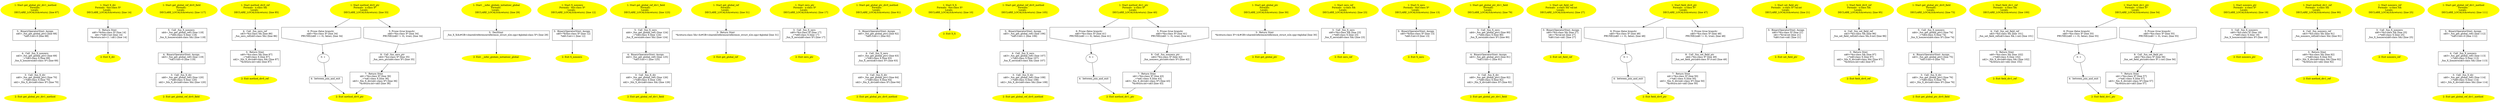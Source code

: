 /* @generated */
digraph iCFG {
"get_global_ptr_div1_method{d41d8cd98f00b204e9800998ecf8427e_Z26get_global_ptr_div1_methodv}.8f08d1740aed4c3c66022fd07e58b3ba_5" [label="5:  BinaryOperatorStmt: Assign \n   n$5=_fun_get_global_ptr() [line 68]\n  *n$5.f:int=0 [line 68]\n " shape="box"]
	

	 "get_global_ptr_div1_method{d41d8cd98f00b204e9800998ecf8427e_Z26get_global_ptr_div1_methodv}.8f08d1740aed4c3c66022fd07e58b3ba_5" -> "get_global_ptr_div1_method{d41d8cd98f00b204e9800998ecf8427e_Z26get_global_ptr_div1_methodv}.8f08d1740aed4c3c66022fd07e58b3ba_4" ;
"get_global_ptr_div1_method{d41d8cd98f00b204e9800998ecf8427e_Z26get_global_ptr_div1_methodv}.8f08d1740aed4c3c66022fd07e58b3ba_4" [label="4:  Call _fun_X_nonzero \n   n$3=_fun_get_global_ptr() [line 69]\n  _=*n$3:class X [line 69]\n  _fun_X_nonzero(n$3:class X*) [line 69]\n " shape="box"]
	

	 "get_global_ptr_div1_method{d41d8cd98f00b204e9800998ecf8427e_Z26get_global_ptr_div1_methodv}.8f08d1740aed4c3c66022fd07e58b3ba_4" -> "get_global_ptr_div1_method{d41d8cd98f00b204e9800998ecf8427e_Z26get_global_ptr_div1_methodv}.8f08d1740aed4c3c66022fd07e58b3ba_3" ;
"get_global_ptr_div1_method{d41d8cd98f00b204e9800998ecf8427e_Z26get_global_ptr_div1_methodv}.8f08d1740aed4c3c66022fd07e58b3ba_3" [label="3:  Call _fun_X_div \n   n$0=_fun_get_global_ptr() [line 70]\n  _=*n$0:class X [line 70]\n  n$2=_fun_X_div(n$0:class X*) [line 70]\n " shape="box"]
	

	 "get_global_ptr_div1_method{d41d8cd98f00b204e9800998ecf8427e_Z26get_global_ptr_div1_methodv}.8f08d1740aed4c3c66022fd07e58b3ba_3" -> "get_global_ptr_div1_method{d41d8cd98f00b204e9800998ecf8427e_Z26get_global_ptr_div1_methodv}.8f08d1740aed4c3c66022fd07e58b3ba_2" ;
"get_global_ptr_div1_method{d41d8cd98f00b204e9800998ecf8427e_Z26get_global_ptr_div1_methodv}.8f08d1740aed4c3c66022fd07e58b3ba_2" [label="2: Exit get_global_ptr_div1_method \n  " color=yellow style=filled]
	

"get_global_ptr_div1_method{d41d8cd98f00b204e9800998ecf8427e_Z26get_global_ptr_div1_methodv}.8f08d1740aed4c3c66022fd07e58b3ba_1" [label="1: Start get_global_ptr_div1_method\nFormals: \nLocals:  \n   DECLARE_LOCALS(&return); [line 67]\n " color=yellow style=filled]
	

	 "get_global_ptr_div1_method{d41d8cd98f00b204e9800998ecf8427e_Z26get_global_ptr_div1_methodv}.8f08d1740aed4c3c66022fd07e58b3ba_1" -> "get_global_ptr_div1_method{d41d8cd98f00b204e9800998ecf8427e_Z26get_global_ptr_div1_methodv}.8f08d1740aed4c3c66022fd07e58b3ba_5" ;
"X_div(_ZN1X3divEv).e2d15d5b7aaa55937ca9796dca90c373_3" [label="3:  Return Stmt \n   n$0=*&this:class X* [line 14]\n  n$1=*n$0.f:int [line 14]\n  *&return:int=(1 / n$1) [line 14]\n " shape="box"]
	

	 "X_div(_ZN1X3divEv).e2d15d5b7aaa55937ca9796dca90c373_3" -> "X_div(_ZN1X3divEv).e2d15d5b7aaa55937ca9796dca90c373_2" ;
"X_div(_ZN1X3divEv).e2d15d5b7aaa55937ca9796dca90c373_2" [label="2: Exit X_div \n  " color=yellow style=filled]
	

"X_div(_ZN1X3divEv).e2d15d5b7aaa55937ca9796dca90c373_1" [label="1: Start X_div\nFormals:  this:class X*\nLocals:  \n   DECLARE_LOCALS(&return); [line 14]\n " color=yellow style=filled]
	

	 "X_div(_ZN1X3divEv).e2d15d5b7aaa55937ca9796dca90c373_1" -> "X_div(_ZN1X3divEv).e2d15d5b7aaa55937ca9796dca90c373_3" ;
"get_global_ref_div0_field{d41d8cd98f00b204e9800998ecf8427e_Z25get_global_ref_div0_fieldv}.93d37fd47127478c93a4d7ae1c945094_5" [label="5:  Call _fun_X_nonzero \n   n$4=_fun_get_global_ref() [line 118]\n  _=*n$4:class X [line 118]\n  _fun_X_nonzero(n$4:class X&) [line 118]\n " shape="box"]
	

	 "get_global_ref_div0_field{d41d8cd98f00b204e9800998ecf8427e_Z25get_global_ref_div0_fieldv}.93d37fd47127478c93a4d7ae1c945094_5" -> "get_global_ref_div0_field{d41d8cd98f00b204e9800998ecf8427e_Z25get_global_ref_div0_fieldv}.93d37fd47127478c93a4d7ae1c945094_4" ;
"get_global_ref_div0_field{d41d8cd98f00b204e9800998ecf8427e_Z25get_global_ref_div0_fieldv}.93d37fd47127478c93a4d7ae1c945094_4" [label="4:  BinaryOperatorStmt: Assign \n   n$3=_fun_get_global_ref() [line 119]\n  *n$3.f:int=0 [line 119]\n " shape="box"]
	

	 "get_global_ref_div0_field{d41d8cd98f00b204e9800998ecf8427e_Z25get_global_ref_div0_fieldv}.93d37fd47127478c93a4d7ae1c945094_4" -> "get_global_ref_div0_field{d41d8cd98f00b204e9800998ecf8427e_Z25get_global_ref_div0_fieldv}.93d37fd47127478c93a4d7ae1c945094_3" ;
"get_global_ref_div0_field{d41d8cd98f00b204e9800998ecf8427e_Z25get_global_ref_div0_fieldv}.93d37fd47127478c93a4d7ae1c945094_3" [label="3:  Call _fun_X_div \n   n$0=_fun_get_global_ref() [line 120]\n  _=*n$0:class X [line 120]\n  n$2=_fun_X_div(n$0:class X&) [line 120]\n " shape="box"]
	

	 "get_global_ref_div0_field{d41d8cd98f00b204e9800998ecf8427e_Z25get_global_ref_div0_fieldv}.93d37fd47127478c93a4d7ae1c945094_3" -> "get_global_ref_div0_field{d41d8cd98f00b204e9800998ecf8427e_Z25get_global_ref_div0_fieldv}.93d37fd47127478c93a4d7ae1c945094_2" ;
"get_global_ref_div0_field{d41d8cd98f00b204e9800998ecf8427e_Z25get_global_ref_div0_fieldv}.93d37fd47127478c93a4d7ae1c945094_2" [label="2: Exit get_global_ref_div0_field \n  " color=yellow style=filled]
	

"get_global_ref_div0_field{d41d8cd98f00b204e9800998ecf8427e_Z25get_global_ref_div0_fieldv}.93d37fd47127478c93a4d7ae1c945094_1" [label="1: Start get_global_ref_div0_field\nFormals: \nLocals:  \n   DECLARE_LOCALS(&return); [line 117]\n " color=yellow style=filled]
	

	 "get_global_ref_div0_field{d41d8cd98f00b204e9800998ecf8427e_Z25get_global_ref_div0_fieldv}.93d37fd47127478c93a4d7ae1c945094_1" -> "get_global_ref_div0_field{d41d8cd98f00b204e9800998ecf8427e_Z25get_global_ref_div0_fieldv}.93d37fd47127478c93a4d7ae1c945094_5" ;
"method_div0_ref{d41d8cd98f00b204e9800998ecf8427e_Z15method_div0_refR1X}.fc326db16094c06bf4bfd00fae7d5d43_4" [label="4:  Call _fun_zero_ref \n   n$3=*&x:class X& [line 86]\n  _fun_zero_ref(n$3:class X&) [line 86]\n " shape="box"]
	

	 "method_div0_ref{d41d8cd98f00b204e9800998ecf8427e_Z15method_div0_refR1X}.fc326db16094c06bf4bfd00fae7d5d43_4" -> "method_div0_ref{d41d8cd98f00b204e9800998ecf8427e_Z15method_div0_refR1X}.fc326db16094c06bf4bfd00fae7d5d43_3" ;
"method_div0_ref{d41d8cd98f00b204e9800998ecf8427e_Z15method_div0_refR1X}.fc326db16094c06bf4bfd00fae7d5d43_3" [label="3:  Return Stmt \n   n$0=*&x:class X& [line 87]\n  _=*n$0:class X [line 87]\n  n$2=_fun_X_div(n$0:class X&) [line 87]\n  *&return:int=n$2 [line 87]\n " shape="box"]
	

	 "method_div0_ref{d41d8cd98f00b204e9800998ecf8427e_Z15method_div0_refR1X}.fc326db16094c06bf4bfd00fae7d5d43_3" -> "method_div0_ref{d41d8cd98f00b204e9800998ecf8427e_Z15method_div0_refR1X}.fc326db16094c06bf4bfd00fae7d5d43_2" ;
"method_div0_ref{d41d8cd98f00b204e9800998ecf8427e_Z15method_div0_refR1X}.fc326db16094c06bf4bfd00fae7d5d43_2" [label="2: Exit method_div0_ref \n  " color=yellow style=filled]
	

"method_div0_ref{d41d8cd98f00b204e9800998ecf8427e_Z15method_div0_refR1X}.fc326db16094c06bf4bfd00fae7d5d43_1" [label="1: Start method_div0_ref\nFormals:  x:class X&\nLocals:  \n   DECLARE_LOCALS(&return); [line 85]\n " color=yellow style=filled]
	

	 "method_div0_ref{d41d8cd98f00b204e9800998ecf8427e_Z15method_div0_refR1X}.fc326db16094c06bf4bfd00fae7d5d43_1" -> "method_div0_ref{d41d8cd98f00b204e9800998ecf8427e_Z15method_div0_refR1X}.fc326db16094c06bf4bfd00fae7d5d43_4" ;
"method_div0_ptr{d41d8cd98f00b204e9800998ecf8427e_Z15method_div0_ptrP1X}.f3e4b6dda73405cc6ef139c433f1be83_8" [label="8:  Call _fun_zero_ptr \n   n$4=*&x:class X* [line 35]\n  _fun_zero_ptr(n$4:class X*) [line 35]\n " shape="box"]
	

	 "method_div0_ptr{d41d8cd98f00b204e9800998ecf8427e_Z15method_div0_ptrP1X}.f3e4b6dda73405cc6ef139c433f1be83_8" -> "method_div0_ptr{d41d8cd98f00b204e9800998ecf8427e_Z15method_div0_ptrP1X}.f3e4b6dda73405cc6ef139c433f1be83_7" ;
"method_div0_ptr{d41d8cd98f00b204e9800998ecf8427e_Z15method_div0_ptrP1X}.f3e4b6dda73405cc6ef139c433f1be83_7" [label="7:  Return Stmt \n   n$1=*&x:class X* [line 36]\n  _=*n$1:class X [line 36]\n  n$3=_fun_X_div(n$1:class X*) [line 36]\n  *&return:int=n$3 [line 36]\n " shape="box"]
	

	 "method_div0_ptr{d41d8cd98f00b204e9800998ecf8427e_Z15method_div0_ptrP1X}.f3e4b6dda73405cc6ef139c433f1be83_7" -> "method_div0_ptr{d41d8cd98f00b204e9800998ecf8427e_Z15method_div0_ptrP1X}.f3e4b6dda73405cc6ef139c433f1be83_2" ;
"method_div0_ptr{d41d8cd98f00b204e9800998ecf8427e_Z15method_div0_ptrP1X}.f3e4b6dda73405cc6ef139c433f1be83_6" [label="6: Prune (false branch) \n   n$0=*&x:class X* [line 34]\n  PRUNE((n$0 == 0), false); [line 34]\n " shape="invhouse"]
	

	 "method_div0_ptr{d41d8cd98f00b204e9800998ecf8427e_Z15method_div0_ptrP1X}.f3e4b6dda73405cc6ef139c433f1be83_6" -> "method_div0_ptr{d41d8cd98f00b204e9800998ecf8427e_Z15method_div0_ptrP1X}.f3e4b6dda73405cc6ef139c433f1be83_3" ;
"method_div0_ptr{d41d8cd98f00b204e9800998ecf8427e_Z15method_div0_ptrP1X}.f3e4b6dda73405cc6ef139c433f1be83_5" [label="5: Prune (true branch) \n   n$0=*&x:class X* [line 34]\n  PRUNE((n$0 != 0), true); [line 34]\n " shape="invhouse"]
	

	 "method_div0_ptr{d41d8cd98f00b204e9800998ecf8427e_Z15method_div0_ptrP1X}.f3e4b6dda73405cc6ef139c433f1be83_5" -> "method_div0_ptr{d41d8cd98f00b204e9800998ecf8427e_Z15method_div0_ptrP1X}.f3e4b6dda73405cc6ef139c433f1be83_8" ;
"method_div0_ptr{d41d8cd98f00b204e9800998ecf8427e_Z15method_div0_ptrP1X}.f3e4b6dda73405cc6ef139c433f1be83_4" [label="4:  between_join_and_exit \n  " shape="box"]
	

	 "method_div0_ptr{d41d8cd98f00b204e9800998ecf8427e_Z15method_div0_ptrP1X}.f3e4b6dda73405cc6ef139c433f1be83_4" -> "method_div0_ptr{d41d8cd98f00b204e9800998ecf8427e_Z15method_div0_ptrP1X}.f3e4b6dda73405cc6ef139c433f1be83_2" ;
"method_div0_ptr{d41d8cd98f00b204e9800998ecf8427e_Z15method_div0_ptrP1X}.f3e4b6dda73405cc6ef139c433f1be83_3" [label="3: + \n  " ]
	

	 "method_div0_ptr{d41d8cd98f00b204e9800998ecf8427e_Z15method_div0_ptrP1X}.f3e4b6dda73405cc6ef139c433f1be83_3" -> "method_div0_ptr{d41d8cd98f00b204e9800998ecf8427e_Z15method_div0_ptrP1X}.f3e4b6dda73405cc6ef139c433f1be83_4" ;
"method_div0_ptr{d41d8cd98f00b204e9800998ecf8427e_Z15method_div0_ptrP1X}.f3e4b6dda73405cc6ef139c433f1be83_2" [label="2: Exit method_div0_ptr \n  " color=yellow style=filled]
	

"method_div0_ptr{d41d8cd98f00b204e9800998ecf8427e_Z15method_div0_ptrP1X}.f3e4b6dda73405cc6ef139c433f1be83_1" [label="1: Start method_div0_ptr\nFormals:  x:class X*\nLocals:  \n   DECLARE_LOCALS(&return); [line 33]\n " color=yellow style=filled]
	

	 "method_div0_ptr{d41d8cd98f00b204e9800998ecf8427e_Z15method_div0_ptrP1X}.f3e4b6dda73405cc6ef139c433f1be83_1" -> "method_div0_ptr{d41d8cd98f00b204e9800998ecf8427e_Z15method_div0_ptrP1X}.f3e4b6dda73405cc6ef139c433f1be83_5" ;
	 "method_div0_ptr{d41d8cd98f00b204e9800998ecf8427e_Z15method_div0_ptrP1X}.f3e4b6dda73405cc6ef139c433f1be83_1" -> "method_div0_ptr{d41d8cd98f00b204e9800998ecf8427e_Z15method_div0_ptrP1X}.f3e4b6dda73405cc6ef139c433f1be83_6" ;
"__infer_globals_initializer_global.bdc08c089842ce08b974b22a75daf78e_3" [label="3:  DeclStmt \n   _fun_X_X(&#GB<shared/reference/reference_struct_e2e.cpp>$global:class X*) [line 29]\n " shape="box"]
	

	 "__infer_globals_initializer_global.bdc08c089842ce08b974b22a75daf78e_3" -> "__infer_globals_initializer_global.bdc08c089842ce08b974b22a75daf78e_2" ;
"__infer_globals_initializer_global.bdc08c089842ce08b974b22a75daf78e_2" [label="2: Exit __infer_globals_initializer_global \n  " color=yellow style=filled]
	

"__infer_globals_initializer_global.bdc08c089842ce08b974b22a75daf78e_1" [label="1: Start __infer_globals_initializer_global\nFormals: \nLocals:  \n   DECLARE_LOCALS(&return); [line 29]\n " color=yellow style=filled]
	

	 "__infer_globals_initializer_global.bdc08c089842ce08b974b22a75daf78e_1" -> "__infer_globals_initializer_global.bdc08c089842ce08b974b22a75daf78e_3" ;
"X_nonzero(_ZN1X7nonzeroEv).100667c5bd8785c3c108a1aa21150c5d_3" [label="3:  BinaryOperatorStmt: Assign \n   n$0=*&this:class X* [line 12]\n  *n$0.f:int=1 [line 12]\n " shape="box"]
	

	 "X_nonzero(_ZN1X7nonzeroEv).100667c5bd8785c3c108a1aa21150c5d_3" -> "X_nonzero(_ZN1X7nonzeroEv).100667c5bd8785c3c108a1aa21150c5d_2" ;
"X_nonzero(_ZN1X7nonzeroEv).100667c5bd8785c3c108a1aa21150c5d_2" [label="2: Exit X_nonzero \n  " color=yellow style=filled]
	

"X_nonzero(_ZN1X7nonzeroEv).100667c5bd8785c3c108a1aa21150c5d_1" [label="1: Start X_nonzero\nFormals:  this:class X*\nLocals:  \n   DECLARE_LOCALS(&return); [line 12]\n " color=yellow style=filled]
	

	 "X_nonzero(_ZN1X7nonzeroEv).100667c5bd8785c3c108a1aa21150c5d_1" -> "X_nonzero(_ZN1X7nonzeroEv).100667c5bd8785c3c108a1aa21150c5d_3" ;
"get_global_ref_div1_field{d41d8cd98f00b204e9800998ecf8427e_Z25get_global_ref_div1_fieldv}.8607dfe596d93bdff8ef4771a2860768_5" [label="5:  Call _fun_X_zero \n   n$4=_fun_get_global_ref() [line 124]\n  _=*n$4:class X [line 124]\n  _fun_X_zero(n$4:class X&) [line 124]\n " shape="box"]
	

	 "get_global_ref_div1_field{d41d8cd98f00b204e9800998ecf8427e_Z25get_global_ref_div1_fieldv}.8607dfe596d93bdff8ef4771a2860768_5" -> "get_global_ref_div1_field{d41d8cd98f00b204e9800998ecf8427e_Z25get_global_ref_div1_fieldv}.8607dfe596d93bdff8ef4771a2860768_4" ;
"get_global_ref_div1_field{d41d8cd98f00b204e9800998ecf8427e_Z25get_global_ref_div1_fieldv}.8607dfe596d93bdff8ef4771a2860768_4" [label="4:  BinaryOperatorStmt: Assign \n   n$3=_fun_get_global_ref() [line 125]\n  *n$3.f:int=1 [line 125]\n " shape="box"]
	

	 "get_global_ref_div1_field{d41d8cd98f00b204e9800998ecf8427e_Z25get_global_ref_div1_fieldv}.8607dfe596d93bdff8ef4771a2860768_4" -> "get_global_ref_div1_field{d41d8cd98f00b204e9800998ecf8427e_Z25get_global_ref_div1_fieldv}.8607dfe596d93bdff8ef4771a2860768_3" ;
"get_global_ref_div1_field{d41d8cd98f00b204e9800998ecf8427e_Z25get_global_ref_div1_fieldv}.8607dfe596d93bdff8ef4771a2860768_3" [label="3:  Call _fun_X_div \n   n$0=_fun_get_global_ref() [line 126]\n  _=*n$0:class X [line 126]\n  n$2=_fun_X_div(n$0:class X&) [line 126]\n " shape="box"]
	

	 "get_global_ref_div1_field{d41d8cd98f00b204e9800998ecf8427e_Z25get_global_ref_div1_fieldv}.8607dfe596d93bdff8ef4771a2860768_3" -> "get_global_ref_div1_field{d41d8cd98f00b204e9800998ecf8427e_Z25get_global_ref_div1_fieldv}.8607dfe596d93bdff8ef4771a2860768_2" ;
"get_global_ref_div1_field{d41d8cd98f00b204e9800998ecf8427e_Z25get_global_ref_div1_fieldv}.8607dfe596d93bdff8ef4771a2860768_2" [label="2: Exit get_global_ref_div1_field \n  " color=yellow style=filled]
	

"get_global_ref_div1_field{d41d8cd98f00b204e9800998ecf8427e_Z25get_global_ref_div1_fieldv}.8607dfe596d93bdff8ef4771a2860768_1" [label="1: Start get_global_ref_div1_field\nFormals: \nLocals:  \n   DECLARE_LOCALS(&return); [line 123]\n " color=yellow style=filled]
	

	 "get_global_ref_div1_field{d41d8cd98f00b204e9800998ecf8427e_Z25get_global_ref_div1_fieldv}.8607dfe596d93bdff8ef4771a2860768_1" -> "get_global_ref_div1_field{d41d8cd98f00b204e9800998ecf8427e_Z25get_global_ref_div1_fieldv}.8607dfe596d93bdff8ef4771a2860768_5" ;
"get_global_ref{d41d8cd98f00b204e9800998ecf8427e_Z14get_global_refv}.f4b7019d054deab282b87afe2627508e_3" [label="3:  Return Stmt \n   *&return:class X&=&#GB<shared/reference/reference_struct_e2e.cpp>$global [line 31]\n " shape="box"]
	

	 "get_global_ref{d41d8cd98f00b204e9800998ecf8427e_Z14get_global_refv}.f4b7019d054deab282b87afe2627508e_3" -> "get_global_ref{d41d8cd98f00b204e9800998ecf8427e_Z14get_global_refv}.f4b7019d054deab282b87afe2627508e_2" ;
"get_global_ref{d41d8cd98f00b204e9800998ecf8427e_Z14get_global_refv}.f4b7019d054deab282b87afe2627508e_2" [label="2: Exit get_global_ref \n  " color=yellow style=filled]
	

"get_global_ref{d41d8cd98f00b204e9800998ecf8427e_Z14get_global_refv}.f4b7019d054deab282b87afe2627508e_1" [label="1: Start get_global_ref\nFormals: \nLocals:  \n   DECLARE_LOCALS(&return); [line 31]\n " color=yellow style=filled]
	

	 "get_global_ref{d41d8cd98f00b204e9800998ecf8427e_Z14get_global_refv}.f4b7019d054deab282b87afe2627508e_1" -> "get_global_ref{d41d8cd98f00b204e9800998ecf8427e_Z14get_global_refv}.f4b7019d054deab282b87afe2627508e_3" ;
"zero_ptr{d41d8cd98f00b204e9800998ecf8427e_Z8zero_ptrP1X}.7a5512c63004c04072696c7632b497ee_3" [label="3:  Call _fun_X_zero \n   n$0=*&x:class X* [line 17]\n  _=*n$0:class X [line 17]\n  _fun_X_zero(n$0:class X*) [line 17]\n " shape="box"]
	

	 "zero_ptr{d41d8cd98f00b204e9800998ecf8427e_Z8zero_ptrP1X}.7a5512c63004c04072696c7632b497ee_3" -> "zero_ptr{d41d8cd98f00b204e9800998ecf8427e_Z8zero_ptrP1X}.7a5512c63004c04072696c7632b497ee_2" ;
"zero_ptr{d41d8cd98f00b204e9800998ecf8427e_Z8zero_ptrP1X}.7a5512c63004c04072696c7632b497ee_2" [label="2: Exit zero_ptr \n  " color=yellow style=filled]
	

"zero_ptr{d41d8cd98f00b204e9800998ecf8427e_Z8zero_ptrP1X}.7a5512c63004c04072696c7632b497ee_1" [label="1: Start zero_ptr\nFormals:  x:class X*\nLocals:  \n   DECLARE_LOCALS(&return); [line 17]\n " color=yellow style=filled]
	

	 "zero_ptr{d41d8cd98f00b204e9800998ecf8427e_Z8zero_ptrP1X}.7a5512c63004c04072696c7632b497ee_1" -> "zero_ptr{d41d8cd98f00b204e9800998ecf8427e_Z8zero_ptrP1X}.7a5512c63004c04072696c7632b497ee_3" ;
"get_global_ptr_div0_method{d41d8cd98f00b204e9800998ecf8427e_Z26get_global_ptr_div0_methodv}.1df2cd524da5dea77e0c9def73d64ff3_5" [label="5:  BinaryOperatorStmt: Assign \n   n$5=_fun_get_global_ptr() [line 62]\n  *n$5.f:int=1 [line 62]\n " shape="box"]
	

	 "get_global_ptr_div0_method{d41d8cd98f00b204e9800998ecf8427e_Z26get_global_ptr_div0_methodv}.1df2cd524da5dea77e0c9def73d64ff3_5" -> "get_global_ptr_div0_method{d41d8cd98f00b204e9800998ecf8427e_Z26get_global_ptr_div0_methodv}.1df2cd524da5dea77e0c9def73d64ff3_4" ;
"get_global_ptr_div0_method{d41d8cd98f00b204e9800998ecf8427e_Z26get_global_ptr_div0_methodv}.1df2cd524da5dea77e0c9def73d64ff3_4" [label="4:  Call _fun_X_zero \n   n$3=_fun_get_global_ptr() [line 63]\n  _=*n$3:class X [line 63]\n  _fun_X_zero(n$3:class X*) [line 63]\n " shape="box"]
	

	 "get_global_ptr_div0_method{d41d8cd98f00b204e9800998ecf8427e_Z26get_global_ptr_div0_methodv}.1df2cd524da5dea77e0c9def73d64ff3_4" -> "get_global_ptr_div0_method{d41d8cd98f00b204e9800998ecf8427e_Z26get_global_ptr_div0_methodv}.1df2cd524da5dea77e0c9def73d64ff3_3" ;
"get_global_ptr_div0_method{d41d8cd98f00b204e9800998ecf8427e_Z26get_global_ptr_div0_methodv}.1df2cd524da5dea77e0c9def73d64ff3_3" [label="3:  Call _fun_X_div \n   n$0=_fun_get_global_ptr() [line 64]\n  _=*n$0:class X [line 64]\n  n$2=_fun_X_div(n$0:class X*) [line 64]\n " shape="box"]
	

	 "get_global_ptr_div0_method{d41d8cd98f00b204e9800998ecf8427e_Z26get_global_ptr_div0_methodv}.1df2cd524da5dea77e0c9def73d64ff3_3" -> "get_global_ptr_div0_method{d41d8cd98f00b204e9800998ecf8427e_Z26get_global_ptr_div0_methodv}.1df2cd524da5dea77e0c9def73d64ff3_2" ;
"get_global_ptr_div0_method{d41d8cd98f00b204e9800998ecf8427e_Z26get_global_ptr_div0_methodv}.1df2cd524da5dea77e0c9def73d64ff3_2" [label="2: Exit get_global_ptr_div0_method \n  " color=yellow style=filled]
	

"get_global_ptr_div0_method{d41d8cd98f00b204e9800998ecf8427e_Z26get_global_ptr_div0_methodv}.1df2cd524da5dea77e0c9def73d64ff3_1" [label="1: Start get_global_ptr_div0_method\nFormals: \nLocals:  \n   DECLARE_LOCALS(&return); [line 61]\n " color=yellow style=filled]
	

	 "get_global_ptr_div0_method{d41d8cd98f00b204e9800998ecf8427e_Z26get_global_ptr_div0_methodv}.1df2cd524da5dea77e0c9def73d64ff3_1" -> "get_global_ptr_div0_method{d41d8cd98f00b204e9800998ecf8427e_Z26get_global_ptr_div0_methodv}.1df2cd524da5dea77e0c9def73d64ff3_5" ;
"X_X{_ZN1XC1Ev}.dbc1390b15606562094682699e12caba_2" [label="2: Exit X_X \n  " color=yellow style=filled]
	

"X_X{_ZN1XC1Ev}.dbc1390b15606562094682699e12caba_1" [label="1: Start X_X\nFormals:  this:class X*\nLocals:  \n   DECLARE_LOCALS(&return); [line 10]\n " color=yellow style=filled]
	

	 "X_X{_ZN1XC1Ev}.dbc1390b15606562094682699e12caba_1" -> "X_X{_ZN1XC1Ev}.dbc1390b15606562094682699e12caba_2" ;
"get_global_ref_div0_method{d41d8cd98f00b204e9800998ecf8427e_Z26get_global_ref_div0_methodv}.fda9aa174c7e6d653ee49be315301297_5" [label="5:  BinaryOperatorStmt: Assign \n   n$5=_fun_get_global_ref() [line 106]\n  *n$5.f:int=1 [line 106]\n " shape="box"]
	

	 "get_global_ref_div0_method{d41d8cd98f00b204e9800998ecf8427e_Z26get_global_ref_div0_methodv}.fda9aa174c7e6d653ee49be315301297_5" -> "get_global_ref_div0_method{d41d8cd98f00b204e9800998ecf8427e_Z26get_global_ref_div0_methodv}.fda9aa174c7e6d653ee49be315301297_4" ;
"get_global_ref_div0_method{d41d8cd98f00b204e9800998ecf8427e_Z26get_global_ref_div0_methodv}.fda9aa174c7e6d653ee49be315301297_4" [label="4:  Call _fun_X_zero \n   n$3=_fun_get_global_ref() [line 107]\n  _=*n$3:class X [line 107]\n  _fun_X_zero(n$3:class X&) [line 107]\n " shape="box"]
	

	 "get_global_ref_div0_method{d41d8cd98f00b204e9800998ecf8427e_Z26get_global_ref_div0_methodv}.fda9aa174c7e6d653ee49be315301297_4" -> "get_global_ref_div0_method{d41d8cd98f00b204e9800998ecf8427e_Z26get_global_ref_div0_methodv}.fda9aa174c7e6d653ee49be315301297_3" ;
"get_global_ref_div0_method{d41d8cd98f00b204e9800998ecf8427e_Z26get_global_ref_div0_methodv}.fda9aa174c7e6d653ee49be315301297_3" [label="3:  Call _fun_X_div \n   n$0=_fun_get_global_ref() [line 108]\n  _=*n$0:class X [line 108]\n  n$2=_fun_X_div(n$0:class X&) [line 108]\n " shape="box"]
	

	 "get_global_ref_div0_method{d41d8cd98f00b204e9800998ecf8427e_Z26get_global_ref_div0_methodv}.fda9aa174c7e6d653ee49be315301297_3" -> "get_global_ref_div0_method{d41d8cd98f00b204e9800998ecf8427e_Z26get_global_ref_div0_methodv}.fda9aa174c7e6d653ee49be315301297_2" ;
"get_global_ref_div0_method{d41d8cd98f00b204e9800998ecf8427e_Z26get_global_ref_div0_methodv}.fda9aa174c7e6d653ee49be315301297_2" [label="2: Exit get_global_ref_div0_method \n  " color=yellow style=filled]
	

"get_global_ref_div0_method{d41d8cd98f00b204e9800998ecf8427e_Z26get_global_ref_div0_methodv}.fda9aa174c7e6d653ee49be315301297_1" [label="1: Start get_global_ref_div0_method\nFormals: \nLocals:  \n   DECLARE_LOCALS(&return); [line 105]\n " color=yellow style=filled]
	

	 "get_global_ref_div0_method{d41d8cd98f00b204e9800998ecf8427e_Z26get_global_ref_div0_methodv}.fda9aa174c7e6d653ee49be315301297_1" -> "get_global_ref_div0_method{d41d8cd98f00b204e9800998ecf8427e_Z26get_global_ref_div0_methodv}.fda9aa174c7e6d653ee49be315301297_5" ;
"method_div1_ptr{d41d8cd98f00b204e9800998ecf8427e_Z15method_div1_ptrP1X}.1c0e973f73df66029a031ece1247cb9b_8" [label="8:  Call _fun_nonzero_ptr \n   n$4=*&x:class X* [line 42]\n  _fun_nonzero_ptr(n$4:class X*) [line 42]\n " shape="box"]
	

	 "method_div1_ptr{d41d8cd98f00b204e9800998ecf8427e_Z15method_div1_ptrP1X}.1c0e973f73df66029a031ece1247cb9b_8" -> "method_div1_ptr{d41d8cd98f00b204e9800998ecf8427e_Z15method_div1_ptrP1X}.1c0e973f73df66029a031ece1247cb9b_7" ;
"method_div1_ptr{d41d8cd98f00b204e9800998ecf8427e_Z15method_div1_ptrP1X}.1c0e973f73df66029a031ece1247cb9b_7" [label="7:  Return Stmt \n   n$1=*&x:class X* [line 43]\n  _=*n$1:class X [line 43]\n  n$3=_fun_X_div(n$1:class X*) [line 43]\n  *&return:int=n$3 [line 43]\n " shape="box"]
	

	 "method_div1_ptr{d41d8cd98f00b204e9800998ecf8427e_Z15method_div1_ptrP1X}.1c0e973f73df66029a031ece1247cb9b_7" -> "method_div1_ptr{d41d8cd98f00b204e9800998ecf8427e_Z15method_div1_ptrP1X}.1c0e973f73df66029a031ece1247cb9b_2" ;
"method_div1_ptr{d41d8cd98f00b204e9800998ecf8427e_Z15method_div1_ptrP1X}.1c0e973f73df66029a031ece1247cb9b_6" [label="6: Prune (false branch) \n   n$0=*&x:class X* [line 41]\n  PRUNE((n$0 == 0), false); [line 41]\n " shape="invhouse"]
	

	 "method_div1_ptr{d41d8cd98f00b204e9800998ecf8427e_Z15method_div1_ptrP1X}.1c0e973f73df66029a031ece1247cb9b_6" -> "method_div1_ptr{d41d8cd98f00b204e9800998ecf8427e_Z15method_div1_ptrP1X}.1c0e973f73df66029a031ece1247cb9b_3" ;
"method_div1_ptr{d41d8cd98f00b204e9800998ecf8427e_Z15method_div1_ptrP1X}.1c0e973f73df66029a031ece1247cb9b_5" [label="5: Prune (true branch) \n   n$0=*&x:class X* [line 41]\n  PRUNE((n$0 != 0), true); [line 41]\n " shape="invhouse"]
	

	 "method_div1_ptr{d41d8cd98f00b204e9800998ecf8427e_Z15method_div1_ptrP1X}.1c0e973f73df66029a031ece1247cb9b_5" -> "method_div1_ptr{d41d8cd98f00b204e9800998ecf8427e_Z15method_div1_ptrP1X}.1c0e973f73df66029a031ece1247cb9b_8" ;
"method_div1_ptr{d41d8cd98f00b204e9800998ecf8427e_Z15method_div1_ptrP1X}.1c0e973f73df66029a031ece1247cb9b_4" [label="4:  between_join_and_exit \n  " shape="box"]
	

	 "method_div1_ptr{d41d8cd98f00b204e9800998ecf8427e_Z15method_div1_ptrP1X}.1c0e973f73df66029a031ece1247cb9b_4" -> "method_div1_ptr{d41d8cd98f00b204e9800998ecf8427e_Z15method_div1_ptrP1X}.1c0e973f73df66029a031ece1247cb9b_2" ;
"method_div1_ptr{d41d8cd98f00b204e9800998ecf8427e_Z15method_div1_ptrP1X}.1c0e973f73df66029a031ece1247cb9b_3" [label="3: + \n  " ]
	

	 "method_div1_ptr{d41d8cd98f00b204e9800998ecf8427e_Z15method_div1_ptrP1X}.1c0e973f73df66029a031ece1247cb9b_3" -> "method_div1_ptr{d41d8cd98f00b204e9800998ecf8427e_Z15method_div1_ptrP1X}.1c0e973f73df66029a031ece1247cb9b_4" ;
"method_div1_ptr{d41d8cd98f00b204e9800998ecf8427e_Z15method_div1_ptrP1X}.1c0e973f73df66029a031ece1247cb9b_2" [label="2: Exit method_div1_ptr \n  " color=yellow style=filled]
	

"method_div1_ptr{d41d8cd98f00b204e9800998ecf8427e_Z15method_div1_ptrP1X}.1c0e973f73df66029a031ece1247cb9b_1" [label="1: Start method_div1_ptr\nFormals:  x:class X*\nLocals:  \n   DECLARE_LOCALS(&return); [line 40]\n " color=yellow style=filled]
	

	 "method_div1_ptr{d41d8cd98f00b204e9800998ecf8427e_Z15method_div1_ptrP1X}.1c0e973f73df66029a031ece1247cb9b_1" -> "method_div1_ptr{d41d8cd98f00b204e9800998ecf8427e_Z15method_div1_ptrP1X}.1c0e973f73df66029a031ece1247cb9b_5" ;
	 "method_div1_ptr{d41d8cd98f00b204e9800998ecf8427e_Z15method_div1_ptrP1X}.1c0e973f73df66029a031ece1247cb9b_1" -> "method_div1_ptr{d41d8cd98f00b204e9800998ecf8427e_Z15method_div1_ptrP1X}.1c0e973f73df66029a031ece1247cb9b_6" ;
"get_global_ptr{d41d8cd98f00b204e9800998ecf8427e_Z14get_global_ptrv}.2c09171c0890ad0c015390a6138a2db9_3" [label="3:  Return Stmt \n   *&return:class X*=&#GB<shared/reference/reference_struct_e2e.cpp>$global [line 30]\n " shape="box"]
	

	 "get_global_ptr{d41d8cd98f00b204e9800998ecf8427e_Z14get_global_ptrv}.2c09171c0890ad0c015390a6138a2db9_3" -> "get_global_ptr{d41d8cd98f00b204e9800998ecf8427e_Z14get_global_ptrv}.2c09171c0890ad0c015390a6138a2db9_2" ;
"get_global_ptr{d41d8cd98f00b204e9800998ecf8427e_Z14get_global_ptrv}.2c09171c0890ad0c015390a6138a2db9_2" [label="2: Exit get_global_ptr \n  " color=yellow style=filled]
	

"get_global_ptr{d41d8cd98f00b204e9800998ecf8427e_Z14get_global_ptrv}.2c09171c0890ad0c015390a6138a2db9_1" [label="1: Start get_global_ptr\nFormals: \nLocals:  \n   DECLARE_LOCALS(&return); [line 30]\n " color=yellow style=filled]
	

	 "get_global_ptr{d41d8cd98f00b204e9800998ecf8427e_Z14get_global_ptrv}.2c09171c0890ad0c015390a6138a2db9_1" -> "get_global_ptr{d41d8cd98f00b204e9800998ecf8427e_Z14get_global_ptrv}.2c09171c0890ad0c015390a6138a2db9_3" ;
"zero_ref{d41d8cd98f00b204e9800998ecf8427e_Z8zero_refR1X}.96ec576e114827ab39b0c52d4236ece6_3" [label="3:  Call _fun_X_zero \n   n$0=*&x:class X& [line 23]\n  _=*n$0:class X [line 23]\n  _fun_X_zero(n$0:class X&) [line 23]\n " shape="box"]
	

	 "zero_ref{d41d8cd98f00b204e9800998ecf8427e_Z8zero_refR1X}.96ec576e114827ab39b0c52d4236ece6_3" -> "zero_ref{d41d8cd98f00b204e9800998ecf8427e_Z8zero_refR1X}.96ec576e114827ab39b0c52d4236ece6_2" ;
"zero_ref{d41d8cd98f00b204e9800998ecf8427e_Z8zero_refR1X}.96ec576e114827ab39b0c52d4236ece6_2" [label="2: Exit zero_ref \n  " color=yellow style=filled]
	

"zero_ref{d41d8cd98f00b204e9800998ecf8427e_Z8zero_refR1X}.96ec576e114827ab39b0c52d4236ece6_1" [label="1: Start zero_ref\nFormals:  x:class X&\nLocals:  \n   DECLARE_LOCALS(&return); [line 23]\n " color=yellow style=filled]
	

	 "zero_ref{d41d8cd98f00b204e9800998ecf8427e_Z8zero_refR1X}.96ec576e114827ab39b0c52d4236ece6_1" -> "zero_ref{d41d8cd98f00b204e9800998ecf8427e_Z8zero_refR1X}.96ec576e114827ab39b0c52d4236ece6_3" ;
"X_zero(_ZN1X4zeroEv).1a56e06f63b760bc017120757484dbe9_3" [label="3:  BinaryOperatorStmt: Assign \n   n$0=*&this:class X* [line 13]\n  *n$0.f:int=0 [line 13]\n " shape="box"]
	

	 "X_zero(_ZN1X4zeroEv).1a56e06f63b760bc017120757484dbe9_3" -> "X_zero(_ZN1X4zeroEv).1a56e06f63b760bc017120757484dbe9_2" ;
"X_zero(_ZN1X4zeroEv).1a56e06f63b760bc017120757484dbe9_2" [label="2: Exit X_zero \n  " color=yellow style=filled]
	

"X_zero(_ZN1X4zeroEv).1a56e06f63b760bc017120757484dbe9_1" [label="1: Start X_zero\nFormals:  this:class X*\nLocals:  \n   DECLARE_LOCALS(&return); [line 13]\n " color=yellow style=filled]
	

	 "X_zero(_ZN1X4zeroEv).1a56e06f63b760bc017120757484dbe9_1" -> "X_zero(_ZN1X4zeroEv).1a56e06f63b760bc017120757484dbe9_3" ;
"get_global_ptr_div1_field{d41d8cd98f00b204e9800998ecf8427e_Z25get_global_ptr_div1_fieldv}.aaca0ba097627c28f39dc171d6c76c07_5" [label="5:  Call _fun_X_zero \n   n$4=_fun_get_global_ptr() [line 80]\n  _=*n$4:class X [line 80]\n  _fun_X_zero(n$4:class X*) [line 80]\n " shape="box"]
	

	 "get_global_ptr_div1_field{d41d8cd98f00b204e9800998ecf8427e_Z25get_global_ptr_div1_fieldv}.aaca0ba097627c28f39dc171d6c76c07_5" -> "get_global_ptr_div1_field{d41d8cd98f00b204e9800998ecf8427e_Z25get_global_ptr_div1_fieldv}.aaca0ba097627c28f39dc171d6c76c07_4" ;
"get_global_ptr_div1_field{d41d8cd98f00b204e9800998ecf8427e_Z25get_global_ptr_div1_fieldv}.aaca0ba097627c28f39dc171d6c76c07_4" [label="4:  BinaryOperatorStmt: Assign \n   n$3=_fun_get_global_ptr() [line 81]\n  *n$3.f:int=1 [line 81]\n " shape="box"]
	

	 "get_global_ptr_div1_field{d41d8cd98f00b204e9800998ecf8427e_Z25get_global_ptr_div1_fieldv}.aaca0ba097627c28f39dc171d6c76c07_4" -> "get_global_ptr_div1_field{d41d8cd98f00b204e9800998ecf8427e_Z25get_global_ptr_div1_fieldv}.aaca0ba097627c28f39dc171d6c76c07_3" ;
"get_global_ptr_div1_field{d41d8cd98f00b204e9800998ecf8427e_Z25get_global_ptr_div1_fieldv}.aaca0ba097627c28f39dc171d6c76c07_3" [label="3:  Call _fun_X_div \n   n$0=_fun_get_global_ptr() [line 82]\n  _=*n$0:class X [line 82]\n  n$2=_fun_X_div(n$0:class X*) [line 82]\n " shape="box"]
	

	 "get_global_ptr_div1_field{d41d8cd98f00b204e9800998ecf8427e_Z25get_global_ptr_div1_fieldv}.aaca0ba097627c28f39dc171d6c76c07_3" -> "get_global_ptr_div1_field{d41d8cd98f00b204e9800998ecf8427e_Z25get_global_ptr_div1_fieldv}.aaca0ba097627c28f39dc171d6c76c07_2" ;
"get_global_ptr_div1_field{d41d8cd98f00b204e9800998ecf8427e_Z25get_global_ptr_div1_fieldv}.aaca0ba097627c28f39dc171d6c76c07_2" [label="2: Exit get_global_ptr_div1_field \n  " color=yellow style=filled]
	

"get_global_ptr_div1_field{d41d8cd98f00b204e9800998ecf8427e_Z25get_global_ptr_div1_fieldv}.aaca0ba097627c28f39dc171d6c76c07_1" [label="1: Start get_global_ptr_div1_field\nFormals: \nLocals:  \n   DECLARE_LOCALS(&return); [line 79]\n " color=yellow style=filled]
	

	 "get_global_ptr_div1_field{d41d8cd98f00b204e9800998ecf8427e_Z25get_global_ptr_div1_fieldv}.aaca0ba097627c28f39dc171d6c76c07_1" -> "get_global_ptr_div1_field{d41d8cd98f00b204e9800998ecf8427e_Z25get_global_ptr_div1_fieldv}.aaca0ba097627c28f39dc171d6c76c07_5" ;
"set_field_ref{d41d8cd98f00b204e9800998ecf8427e_Z13set_field_refR1Xi}.97e13e0f843995203e3938eb97587021_3" [label="3:  BinaryOperatorStmt: Assign \n   n$0=*&x:class X& [line 27]\n  n$1=*&val:int [line 27]\n  *n$0.f:int=n$1 [line 27]\n " shape="box"]
	

	 "set_field_ref{d41d8cd98f00b204e9800998ecf8427e_Z13set_field_refR1Xi}.97e13e0f843995203e3938eb97587021_3" -> "set_field_ref{d41d8cd98f00b204e9800998ecf8427e_Z13set_field_refR1Xi}.97e13e0f843995203e3938eb97587021_2" ;
"set_field_ref{d41d8cd98f00b204e9800998ecf8427e_Z13set_field_refR1Xi}.97e13e0f843995203e3938eb97587021_2" [label="2: Exit set_field_ref \n  " color=yellow style=filled]
	

"set_field_ref{d41d8cd98f00b204e9800998ecf8427e_Z13set_field_refR1Xi}.97e13e0f843995203e3938eb97587021_1" [label="1: Start set_field_ref\nFormals:  x:class X& val:int\nLocals:  \n   DECLARE_LOCALS(&return); [line 27]\n " color=yellow style=filled]
	

	 "set_field_ref{d41d8cd98f00b204e9800998ecf8427e_Z13set_field_refR1Xi}.97e13e0f843995203e3938eb97587021_1" -> "set_field_ref{d41d8cd98f00b204e9800998ecf8427e_Z13set_field_refR1Xi}.97e13e0f843995203e3938eb97587021_3" ;
"field_div0_ptr{d41d8cd98f00b204e9800998ecf8427e_Z14field_div0_ptrP1X}.e553a138973e4ba63b1278865119ad47_8" [label="8:  Call _fun_set_field_ptr \n   n$4=*&x:class X* [line 49]\n  _fun_set_field_ptr(n$4:class X*,0:int) [line 49]\n " shape="box"]
	

	 "field_div0_ptr{d41d8cd98f00b204e9800998ecf8427e_Z14field_div0_ptrP1X}.e553a138973e4ba63b1278865119ad47_8" -> "field_div0_ptr{d41d8cd98f00b204e9800998ecf8427e_Z14field_div0_ptrP1X}.e553a138973e4ba63b1278865119ad47_7" ;
"field_div0_ptr{d41d8cd98f00b204e9800998ecf8427e_Z14field_div0_ptrP1X}.e553a138973e4ba63b1278865119ad47_7" [label="7:  Return Stmt \n   n$1=*&x:class X* [line 50]\n  _=*n$1:class X [line 50]\n  n$3=_fun_X_div(n$1:class X*) [line 50]\n  *&return:int=n$3 [line 50]\n " shape="box"]
	

	 "field_div0_ptr{d41d8cd98f00b204e9800998ecf8427e_Z14field_div0_ptrP1X}.e553a138973e4ba63b1278865119ad47_7" -> "field_div0_ptr{d41d8cd98f00b204e9800998ecf8427e_Z14field_div0_ptrP1X}.e553a138973e4ba63b1278865119ad47_2" ;
"field_div0_ptr{d41d8cd98f00b204e9800998ecf8427e_Z14field_div0_ptrP1X}.e553a138973e4ba63b1278865119ad47_6" [label="6: Prune (false branch) \n   n$0=*&x:class X* [line 48]\n  PRUNE((n$0 == 0), false); [line 48]\n " shape="invhouse"]
	

	 "field_div0_ptr{d41d8cd98f00b204e9800998ecf8427e_Z14field_div0_ptrP1X}.e553a138973e4ba63b1278865119ad47_6" -> "field_div0_ptr{d41d8cd98f00b204e9800998ecf8427e_Z14field_div0_ptrP1X}.e553a138973e4ba63b1278865119ad47_3" ;
"field_div0_ptr{d41d8cd98f00b204e9800998ecf8427e_Z14field_div0_ptrP1X}.e553a138973e4ba63b1278865119ad47_5" [label="5: Prune (true branch) \n   n$0=*&x:class X* [line 48]\n  PRUNE((n$0 != 0), true); [line 48]\n " shape="invhouse"]
	

	 "field_div0_ptr{d41d8cd98f00b204e9800998ecf8427e_Z14field_div0_ptrP1X}.e553a138973e4ba63b1278865119ad47_5" -> "field_div0_ptr{d41d8cd98f00b204e9800998ecf8427e_Z14field_div0_ptrP1X}.e553a138973e4ba63b1278865119ad47_8" ;
"field_div0_ptr{d41d8cd98f00b204e9800998ecf8427e_Z14field_div0_ptrP1X}.e553a138973e4ba63b1278865119ad47_4" [label="4:  between_join_and_exit \n  " shape="box"]
	

	 "field_div0_ptr{d41d8cd98f00b204e9800998ecf8427e_Z14field_div0_ptrP1X}.e553a138973e4ba63b1278865119ad47_4" -> "field_div0_ptr{d41d8cd98f00b204e9800998ecf8427e_Z14field_div0_ptrP1X}.e553a138973e4ba63b1278865119ad47_2" ;
"field_div0_ptr{d41d8cd98f00b204e9800998ecf8427e_Z14field_div0_ptrP1X}.e553a138973e4ba63b1278865119ad47_3" [label="3: + \n  " ]
	

	 "field_div0_ptr{d41d8cd98f00b204e9800998ecf8427e_Z14field_div0_ptrP1X}.e553a138973e4ba63b1278865119ad47_3" -> "field_div0_ptr{d41d8cd98f00b204e9800998ecf8427e_Z14field_div0_ptrP1X}.e553a138973e4ba63b1278865119ad47_4" ;
"field_div0_ptr{d41d8cd98f00b204e9800998ecf8427e_Z14field_div0_ptrP1X}.e553a138973e4ba63b1278865119ad47_2" [label="2: Exit field_div0_ptr \n  " color=yellow style=filled]
	

"field_div0_ptr{d41d8cd98f00b204e9800998ecf8427e_Z14field_div0_ptrP1X}.e553a138973e4ba63b1278865119ad47_1" [label="1: Start field_div0_ptr\nFormals:  x:class X*\nLocals:  \n   DECLARE_LOCALS(&return); [line 47]\n " color=yellow style=filled]
	

	 "field_div0_ptr{d41d8cd98f00b204e9800998ecf8427e_Z14field_div0_ptrP1X}.e553a138973e4ba63b1278865119ad47_1" -> "field_div0_ptr{d41d8cd98f00b204e9800998ecf8427e_Z14field_div0_ptrP1X}.e553a138973e4ba63b1278865119ad47_5" ;
	 "field_div0_ptr{d41d8cd98f00b204e9800998ecf8427e_Z14field_div0_ptrP1X}.e553a138973e4ba63b1278865119ad47_1" -> "field_div0_ptr{d41d8cd98f00b204e9800998ecf8427e_Z14field_div0_ptrP1X}.e553a138973e4ba63b1278865119ad47_6" ;
"set_field_ptr{d41d8cd98f00b204e9800998ecf8427e_Z13set_field_ptrP1Xi}.7d6dfcc2acc324148afba3333643718c_3" [label="3:  BinaryOperatorStmt: Assign \n   n$0=*&x:class X* [line 21]\n  n$1=*&val:int [line 21]\n  *n$0.f:int=n$1 [line 21]\n " shape="box"]
	

	 "set_field_ptr{d41d8cd98f00b204e9800998ecf8427e_Z13set_field_ptrP1Xi}.7d6dfcc2acc324148afba3333643718c_3" -> "set_field_ptr{d41d8cd98f00b204e9800998ecf8427e_Z13set_field_ptrP1Xi}.7d6dfcc2acc324148afba3333643718c_2" ;
"set_field_ptr{d41d8cd98f00b204e9800998ecf8427e_Z13set_field_ptrP1Xi}.7d6dfcc2acc324148afba3333643718c_2" [label="2: Exit set_field_ptr \n  " color=yellow style=filled]
	

"set_field_ptr{d41d8cd98f00b204e9800998ecf8427e_Z13set_field_ptrP1Xi}.7d6dfcc2acc324148afba3333643718c_1" [label="1: Start set_field_ptr\nFormals:  x:class X* val:int\nLocals:  \n   DECLARE_LOCALS(&return); [line 21]\n " color=yellow style=filled]
	

	 "set_field_ptr{d41d8cd98f00b204e9800998ecf8427e_Z13set_field_ptrP1Xi}.7d6dfcc2acc324148afba3333643718c_1" -> "set_field_ptr{d41d8cd98f00b204e9800998ecf8427e_Z13set_field_ptrP1Xi}.7d6dfcc2acc324148afba3333643718c_3" ;
"field_div0_ref{d41d8cd98f00b204e9800998ecf8427e_Z14field_div0_refR1X}.646c9b1c5db0e03c9840204ce6f183d8_4" [label="4:  Call _fun_set_field_ref \n   n$3=*&x:class X& [line 96]\n  _fun_set_field_ref(n$3:class X&,0:int) [line 96]\n " shape="box"]
	

	 "field_div0_ref{d41d8cd98f00b204e9800998ecf8427e_Z14field_div0_refR1X}.646c9b1c5db0e03c9840204ce6f183d8_4" -> "field_div0_ref{d41d8cd98f00b204e9800998ecf8427e_Z14field_div0_refR1X}.646c9b1c5db0e03c9840204ce6f183d8_3" ;
"field_div0_ref{d41d8cd98f00b204e9800998ecf8427e_Z14field_div0_refR1X}.646c9b1c5db0e03c9840204ce6f183d8_3" [label="3:  Return Stmt \n   n$0=*&x:class X& [line 97]\n  _=*n$0:class X [line 97]\n  n$2=_fun_X_div(n$0:class X&) [line 97]\n  *&return:int=n$2 [line 97]\n " shape="box"]
	

	 "field_div0_ref{d41d8cd98f00b204e9800998ecf8427e_Z14field_div0_refR1X}.646c9b1c5db0e03c9840204ce6f183d8_3" -> "field_div0_ref{d41d8cd98f00b204e9800998ecf8427e_Z14field_div0_refR1X}.646c9b1c5db0e03c9840204ce6f183d8_2" ;
"field_div0_ref{d41d8cd98f00b204e9800998ecf8427e_Z14field_div0_refR1X}.646c9b1c5db0e03c9840204ce6f183d8_2" [label="2: Exit field_div0_ref \n  " color=yellow style=filled]
	

"field_div0_ref{d41d8cd98f00b204e9800998ecf8427e_Z14field_div0_refR1X}.646c9b1c5db0e03c9840204ce6f183d8_1" [label="1: Start field_div0_ref\nFormals:  x:class X&\nLocals:  \n   DECLARE_LOCALS(&return); [line 95]\n " color=yellow style=filled]
	

	 "field_div0_ref{d41d8cd98f00b204e9800998ecf8427e_Z14field_div0_refR1X}.646c9b1c5db0e03c9840204ce6f183d8_1" -> "field_div0_ref{d41d8cd98f00b204e9800998ecf8427e_Z14field_div0_refR1X}.646c9b1c5db0e03c9840204ce6f183d8_4" ;
"get_global_ptr_div0_field{d41d8cd98f00b204e9800998ecf8427e_Z25get_global_ptr_div0_fieldv}.fd0a2d2e9ff19242edd25c6a352b449c_5" [label="5:  Call _fun_X_nonzero \n   n$4=_fun_get_global_ptr() [line 74]\n  _=*n$4:class X [line 74]\n  _fun_X_nonzero(n$4:class X*) [line 74]\n " shape="box"]
	

	 "get_global_ptr_div0_field{d41d8cd98f00b204e9800998ecf8427e_Z25get_global_ptr_div0_fieldv}.fd0a2d2e9ff19242edd25c6a352b449c_5" -> "get_global_ptr_div0_field{d41d8cd98f00b204e9800998ecf8427e_Z25get_global_ptr_div0_fieldv}.fd0a2d2e9ff19242edd25c6a352b449c_4" ;
"get_global_ptr_div0_field{d41d8cd98f00b204e9800998ecf8427e_Z25get_global_ptr_div0_fieldv}.fd0a2d2e9ff19242edd25c6a352b449c_4" [label="4:  BinaryOperatorStmt: Assign \n   n$3=_fun_get_global_ptr() [line 75]\n  *n$3.f:int=0 [line 75]\n " shape="box"]
	

	 "get_global_ptr_div0_field{d41d8cd98f00b204e9800998ecf8427e_Z25get_global_ptr_div0_fieldv}.fd0a2d2e9ff19242edd25c6a352b449c_4" -> "get_global_ptr_div0_field{d41d8cd98f00b204e9800998ecf8427e_Z25get_global_ptr_div0_fieldv}.fd0a2d2e9ff19242edd25c6a352b449c_3" ;
"get_global_ptr_div0_field{d41d8cd98f00b204e9800998ecf8427e_Z25get_global_ptr_div0_fieldv}.fd0a2d2e9ff19242edd25c6a352b449c_3" [label="3:  Call _fun_X_div \n   n$0=_fun_get_global_ptr() [line 76]\n  _=*n$0:class X [line 76]\n  n$2=_fun_X_div(n$0:class X*) [line 76]\n " shape="box"]
	

	 "get_global_ptr_div0_field{d41d8cd98f00b204e9800998ecf8427e_Z25get_global_ptr_div0_fieldv}.fd0a2d2e9ff19242edd25c6a352b449c_3" -> "get_global_ptr_div0_field{d41d8cd98f00b204e9800998ecf8427e_Z25get_global_ptr_div0_fieldv}.fd0a2d2e9ff19242edd25c6a352b449c_2" ;
"get_global_ptr_div0_field{d41d8cd98f00b204e9800998ecf8427e_Z25get_global_ptr_div0_fieldv}.fd0a2d2e9ff19242edd25c6a352b449c_2" [label="2: Exit get_global_ptr_div0_field \n  " color=yellow style=filled]
	

"get_global_ptr_div0_field{d41d8cd98f00b204e9800998ecf8427e_Z25get_global_ptr_div0_fieldv}.fd0a2d2e9ff19242edd25c6a352b449c_1" [label="1: Start get_global_ptr_div0_field\nFormals: \nLocals:  \n   DECLARE_LOCALS(&return); [line 73]\n " color=yellow style=filled]
	

	 "get_global_ptr_div0_field{d41d8cd98f00b204e9800998ecf8427e_Z25get_global_ptr_div0_fieldv}.fd0a2d2e9ff19242edd25c6a352b449c_1" -> "get_global_ptr_div0_field{d41d8cd98f00b204e9800998ecf8427e_Z25get_global_ptr_div0_fieldv}.fd0a2d2e9ff19242edd25c6a352b449c_5" ;
"field_div1_ref{d41d8cd98f00b204e9800998ecf8427e_Z14field_div1_refR1X}.9b687113d389ac5a0f7e0744f184d3bc_4" [label="4:  Call _fun_set_field_ref \n   n$3=*&x:class X& [line 101]\n  _fun_set_field_ref(n$3:class X&,1:int) [line 101]\n " shape="box"]
	

	 "field_div1_ref{d41d8cd98f00b204e9800998ecf8427e_Z14field_div1_refR1X}.9b687113d389ac5a0f7e0744f184d3bc_4" -> "field_div1_ref{d41d8cd98f00b204e9800998ecf8427e_Z14field_div1_refR1X}.9b687113d389ac5a0f7e0744f184d3bc_3" ;
"field_div1_ref{d41d8cd98f00b204e9800998ecf8427e_Z14field_div1_refR1X}.9b687113d389ac5a0f7e0744f184d3bc_3" [label="3:  Return Stmt \n   n$0=*&x:class X& [line 102]\n  _=*n$0:class X [line 102]\n  n$2=_fun_X_div(n$0:class X&) [line 102]\n  *&return:int=n$2 [line 102]\n " shape="box"]
	

	 "field_div1_ref{d41d8cd98f00b204e9800998ecf8427e_Z14field_div1_refR1X}.9b687113d389ac5a0f7e0744f184d3bc_3" -> "field_div1_ref{d41d8cd98f00b204e9800998ecf8427e_Z14field_div1_refR1X}.9b687113d389ac5a0f7e0744f184d3bc_2" ;
"field_div1_ref{d41d8cd98f00b204e9800998ecf8427e_Z14field_div1_refR1X}.9b687113d389ac5a0f7e0744f184d3bc_2" [label="2: Exit field_div1_ref \n  " color=yellow style=filled]
	

"field_div1_ref{d41d8cd98f00b204e9800998ecf8427e_Z14field_div1_refR1X}.9b687113d389ac5a0f7e0744f184d3bc_1" [label="1: Start field_div1_ref\nFormals:  x:class X&\nLocals:  \n   DECLARE_LOCALS(&return); [line 100]\n " color=yellow style=filled]
	

	 "field_div1_ref{d41d8cd98f00b204e9800998ecf8427e_Z14field_div1_refR1X}.9b687113d389ac5a0f7e0744f184d3bc_1" -> "field_div1_ref{d41d8cd98f00b204e9800998ecf8427e_Z14field_div1_refR1X}.9b687113d389ac5a0f7e0744f184d3bc_4" ;
"field_div1_ptr{d41d8cd98f00b204e9800998ecf8427e_Z14field_div1_ptrP1X}.f867672cecae8564978a34c009f678e0_8" [label="8:  Call _fun_set_field_ptr \n   n$4=*&x:class X* [line 56]\n  _fun_set_field_ptr(n$4:class X*,1:int) [line 56]\n " shape="box"]
	

	 "field_div1_ptr{d41d8cd98f00b204e9800998ecf8427e_Z14field_div1_ptrP1X}.f867672cecae8564978a34c009f678e0_8" -> "field_div1_ptr{d41d8cd98f00b204e9800998ecf8427e_Z14field_div1_ptrP1X}.f867672cecae8564978a34c009f678e0_7" ;
"field_div1_ptr{d41d8cd98f00b204e9800998ecf8427e_Z14field_div1_ptrP1X}.f867672cecae8564978a34c009f678e0_7" [label="7:  Return Stmt \n   n$1=*&x:class X* [line 57]\n  _=*n$1:class X [line 57]\n  n$3=_fun_X_div(n$1:class X*) [line 57]\n  *&return:int=n$3 [line 57]\n " shape="box"]
	

	 "field_div1_ptr{d41d8cd98f00b204e9800998ecf8427e_Z14field_div1_ptrP1X}.f867672cecae8564978a34c009f678e0_7" -> "field_div1_ptr{d41d8cd98f00b204e9800998ecf8427e_Z14field_div1_ptrP1X}.f867672cecae8564978a34c009f678e0_2" ;
"field_div1_ptr{d41d8cd98f00b204e9800998ecf8427e_Z14field_div1_ptrP1X}.f867672cecae8564978a34c009f678e0_6" [label="6: Prune (false branch) \n   n$0=*&x:class X* [line 55]\n  PRUNE((n$0 == 0), false); [line 55]\n " shape="invhouse"]
	

	 "field_div1_ptr{d41d8cd98f00b204e9800998ecf8427e_Z14field_div1_ptrP1X}.f867672cecae8564978a34c009f678e0_6" -> "field_div1_ptr{d41d8cd98f00b204e9800998ecf8427e_Z14field_div1_ptrP1X}.f867672cecae8564978a34c009f678e0_3" ;
"field_div1_ptr{d41d8cd98f00b204e9800998ecf8427e_Z14field_div1_ptrP1X}.f867672cecae8564978a34c009f678e0_5" [label="5: Prune (true branch) \n   n$0=*&x:class X* [line 55]\n  PRUNE((n$0 != 0), true); [line 55]\n " shape="invhouse"]
	

	 "field_div1_ptr{d41d8cd98f00b204e9800998ecf8427e_Z14field_div1_ptrP1X}.f867672cecae8564978a34c009f678e0_5" -> "field_div1_ptr{d41d8cd98f00b204e9800998ecf8427e_Z14field_div1_ptrP1X}.f867672cecae8564978a34c009f678e0_8" ;
"field_div1_ptr{d41d8cd98f00b204e9800998ecf8427e_Z14field_div1_ptrP1X}.f867672cecae8564978a34c009f678e0_4" [label="4:  between_join_and_exit \n  " shape="box"]
	

	 "field_div1_ptr{d41d8cd98f00b204e9800998ecf8427e_Z14field_div1_ptrP1X}.f867672cecae8564978a34c009f678e0_4" -> "field_div1_ptr{d41d8cd98f00b204e9800998ecf8427e_Z14field_div1_ptrP1X}.f867672cecae8564978a34c009f678e0_2" ;
"field_div1_ptr{d41d8cd98f00b204e9800998ecf8427e_Z14field_div1_ptrP1X}.f867672cecae8564978a34c009f678e0_3" [label="3: + \n  " ]
	

	 "field_div1_ptr{d41d8cd98f00b204e9800998ecf8427e_Z14field_div1_ptrP1X}.f867672cecae8564978a34c009f678e0_3" -> "field_div1_ptr{d41d8cd98f00b204e9800998ecf8427e_Z14field_div1_ptrP1X}.f867672cecae8564978a34c009f678e0_4" ;
"field_div1_ptr{d41d8cd98f00b204e9800998ecf8427e_Z14field_div1_ptrP1X}.f867672cecae8564978a34c009f678e0_2" [label="2: Exit field_div1_ptr \n  " color=yellow style=filled]
	

"field_div1_ptr{d41d8cd98f00b204e9800998ecf8427e_Z14field_div1_ptrP1X}.f867672cecae8564978a34c009f678e0_1" [label="1: Start field_div1_ptr\nFormals:  x:class X*\nLocals:  \n   DECLARE_LOCALS(&return); [line 54]\n " color=yellow style=filled]
	

	 "field_div1_ptr{d41d8cd98f00b204e9800998ecf8427e_Z14field_div1_ptrP1X}.f867672cecae8564978a34c009f678e0_1" -> "field_div1_ptr{d41d8cd98f00b204e9800998ecf8427e_Z14field_div1_ptrP1X}.f867672cecae8564978a34c009f678e0_5" ;
	 "field_div1_ptr{d41d8cd98f00b204e9800998ecf8427e_Z14field_div1_ptrP1X}.f867672cecae8564978a34c009f678e0_1" -> "field_div1_ptr{d41d8cd98f00b204e9800998ecf8427e_Z14field_div1_ptrP1X}.f867672cecae8564978a34c009f678e0_6" ;
"nonzero_ptr{d41d8cd98f00b204e9800998ecf8427e_Z11nonzero_ptrP1X}.fb7508bdbef599e3a855c25e867d16cf_3" [label="3:  Call _fun_X_nonzero \n   n$0=*&x:class X* [line 19]\n  _=*n$0:class X [line 19]\n  _fun_X_nonzero(n$0:class X*) [line 19]\n " shape="box"]
	

	 "nonzero_ptr{d41d8cd98f00b204e9800998ecf8427e_Z11nonzero_ptrP1X}.fb7508bdbef599e3a855c25e867d16cf_3" -> "nonzero_ptr{d41d8cd98f00b204e9800998ecf8427e_Z11nonzero_ptrP1X}.fb7508bdbef599e3a855c25e867d16cf_2" ;
"nonzero_ptr{d41d8cd98f00b204e9800998ecf8427e_Z11nonzero_ptrP1X}.fb7508bdbef599e3a855c25e867d16cf_2" [label="2: Exit nonzero_ptr \n  " color=yellow style=filled]
	

"nonzero_ptr{d41d8cd98f00b204e9800998ecf8427e_Z11nonzero_ptrP1X}.fb7508bdbef599e3a855c25e867d16cf_1" [label="1: Start nonzero_ptr\nFormals:  x:class X*\nLocals:  \n   DECLARE_LOCALS(&return); [line 19]\n " color=yellow style=filled]
	

	 "nonzero_ptr{d41d8cd98f00b204e9800998ecf8427e_Z11nonzero_ptrP1X}.fb7508bdbef599e3a855c25e867d16cf_1" -> "nonzero_ptr{d41d8cd98f00b204e9800998ecf8427e_Z11nonzero_ptrP1X}.fb7508bdbef599e3a855c25e867d16cf_3" ;
"method_div1_ref{d41d8cd98f00b204e9800998ecf8427e_Z15method_div1_refR1X}.5dc9638894343db0f2573e60d385df79_4" [label="4:  Call _fun_nonzero_ref \n   n$3=*&x:class X& [line 91]\n  _fun_nonzero_ref(n$3:class X&) [line 91]\n " shape="box"]
	

	 "method_div1_ref{d41d8cd98f00b204e9800998ecf8427e_Z15method_div1_refR1X}.5dc9638894343db0f2573e60d385df79_4" -> "method_div1_ref{d41d8cd98f00b204e9800998ecf8427e_Z15method_div1_refR1X}.5dc9638894343db0f2573e60d385df79_3" ;
"method_div1_ref{d41d8cd98f00b204e9800998ecf8427e_Z15method_div1_refR1X}.5dc9638894343db0f2573e60d385df79_3" [label="3:  Return Stmt \n   n$0=*&x:class X& [line 92]\n  _=*n$0:class X [line 92]\n  n$2=_fun_X_div(n$0:class X&) [line 92]\n  *&return:int=n$2 [line 92]\n " shape="box"]
	

	 "method_div1_ref{d41d8cd98f00b204e9800998ecf8427e_Z15method_div1_refR1X}.5dc9638894343db0f2573e60d385df79_3" -> "method_div1_ref{d41d8cd98f00b204e9800998ecf8427e_Z15method_div1_refR1X}.5dc9638894343db0f2573e60d385df79_2" ;
"method_div1_ref{d41d8cd98f00b204e9800998ecf8427e_Z15method_div1_refR1X}.5dc9638894343db0f2573e60d385df79_2" [label="2: Exit method_div1_ref \n  " color=yellow style=filled]
	

"method_div1_ref{d41d8cd98f00b204e9800998ecf8427e_Z15method_div1_refR1X}.5dc9638894343db0f2573e60d385df79_1" [label="1: Start method_div1_ref\nFormals:  x:class X&\nLocals:  \n   DECLARE_LOCALS(&return); [line 90]\n " color=yellow style=filled]
	

	 "method_div1_ref{d41d8cd98f00b204e9800998ecf8427e_Z15method_div1_refR1X}.5dc9638894343db0f2573e60d385df79_1" -> "method_div1_ref{d41d8cd98f00b204e9800998ecf8427e_Z15method_div1_refR1X}.5dc9638894343db0f2573e60d385df79_4" ;
"nonzero_ref{d41d8cd98f00b204e9800998ecf8427e_Z11nonzero_refR1X}.f26af91b8d53a21d5760367b93636ad4_3" [label="3:  Call _fun_X_nonzero \n   n$0=*&x:class X& [line 25]\n  _=*n$0:class X [line 25]\n  _fun_X_nonzero(n$0:class X&) [line 25]\n " shape="box"]
	

	 "nonzero_ref{d41d8cd98f00b204e9800998ecf8427e_Z11nonzero_refR1X}.f26af91b8d53a21d5760367b93636ad4_3" -> "nonzero_ref{d41d8cd98f00b204e9800998ecf8427e_Z11nonzero_refR1X}.f26af91b8d53a21d5760367b93636ad4_2" ;
"nonzero_ref{d41d8cd98f00b204e9800998ecf8427e_Z11nonzero_refR1X}.f26af91b8d53a21d5760367b93636ad4_2" [label="2: Exit nonzero_ref \n  " color=yellow style=filled]
	

"nonzero_ref{d41d8cd98f00b204e9800998ecf8427e_Z11nonzero_refR1X}.f26af91b8d53a21d5760367b93636ad4_1" [label="1: Start nonzero_ref\nFormals:  x:class X&\nLocals:  \n   DECLARE_LOCALS(&return); [line 25]\n " color=yellow style=filled]
	

	 "nonzero_ref{d41d8cd98f00b204e9800998ecf8427e_Z11nonzero_refR1X}.f26af91b8d53a21d5760367b93636ad4_1" -> "nonzero_ref{d41d8cd98f00b204e9800998ecf8427e_Z11nonzero_refR1X}.f26af91b8d53a21d5760367b93636ad4_3" ;
"get_global_ref_div1_method{d41d8cd98f00b204e9800998ecf8427e_Z26get_global_ref_div1_methodv}.201e620f04004768be6a3a0a5ecec99b_5" [label="5:  BinaryOperatorStmt: Assign \n   n$5=_fun_get_global_ref() [line 112]\n  *n$5.f:int=0 [line 112]\n " shape="box"]
	

	 "get_global_ref_div1_method{d41d8cd98f00b204e9800998ecf8427e_Z26get_global_ref_div1_methodv}.201e620f04004768be6a3a0a5ecec99b_5" -> "get_global_ref_div1_method{d41d8cd98f00b204e9800998ecf8427e_Z26get_global_ref_div1_methodv}.201e620f04004768be6a3a0a5ecec99b_4" ;
"get_global_ref_div1_method{d41d8cd98f00b204e9800998ecf8427e_Z26get_global_ref_div1_methodv}.201e620f04004768be6a3a0a5ecec99b_4" [label="4:  Call _fun_X_nonzero \n   n$3=_fun_get_global_ref() [line 113]\n  _=*n$3:class X [line 113]\n  _fun_X_nonzero(n$3:class X&) [line 113]\n " shape="box"]
	

	 "get_global_ref_div1_method{d41d8cd98f00b204e9800998ecf8427e_Z26get_global_ref_div1_methodv}.201e620f04004768be6a3a0a5ecec99b_4" -> "get_global_ref_div1_method{d41d8cd98f00b204e9800998ecf8427e_Z26get_global_ref_div1_methodv}.201e620f04004768be6a3a0a5ecec99b_3" ;
"get_global_ref_div1_method{d41d8cd98f00b204e9800998ecf8427e_Z26get_global_ref_div1_methodv}.201e620f04004768be6a3a0a5ecec99b_3" [label="3:  Call _fun_X_div \n   n$0=_fun_get_global_ref() [line 114]\n  _=*n$0:class X [line 114]\n  n$2=_fun_X_div(n$0:class X&) [line 114]\n " shape="box"]
	

	 "get_global_ref_div1_method{d41d8cd98f00b204e9800998ecf8427e_Z26get_global_ref_div1_methodv}.201e620f04004768be6a3a0a5ecec99b_3" -> "get_global_ref_div1_method{d41d8cd98f00b204e9800998ecf8427e_Z26get_global_ref_div1_methodv}.201e620f04004768be6a3a0a5ecec99b_2" ;
"get_global_ref_div1_method{d41d8cd98f00b204e9800998ecf8427e_Z26get_global_ref_div1_methodv}.201e620f04004768be6a3a0a5ecec99b_2" [label="2: Exit get_global_ref_div1_method \n  " color=yellow style=filled]
	

"get_global_ref_div1_method{d41d8cd98f00b204e9800998ecf8427e_Z26get_global_ref_div1_methodv}.201e620f04004768be6a3a0a5ecec99b_1" [label="1: Start get_global_ref_div1_method\nFormals: \nLocals:  \n   DECLARE_LOCALS(&return); [line 111]\n " color=yellow style=filled]
	

	 "get_global_ref_div1_method{d41d8cd98f00b204e9800998ecf8427e_Z26get_global_ref_div1_methodv}.201e620f04004768be6a3a0a5ecec99b_1" -> "get_global_ref_div1_method{d41d8cd98f00b204e9800998ecf8427e_Z26get_global_ref_div1_methodv}.201e620f04004768be6a3a0a5ecec99b_5" ;
}
